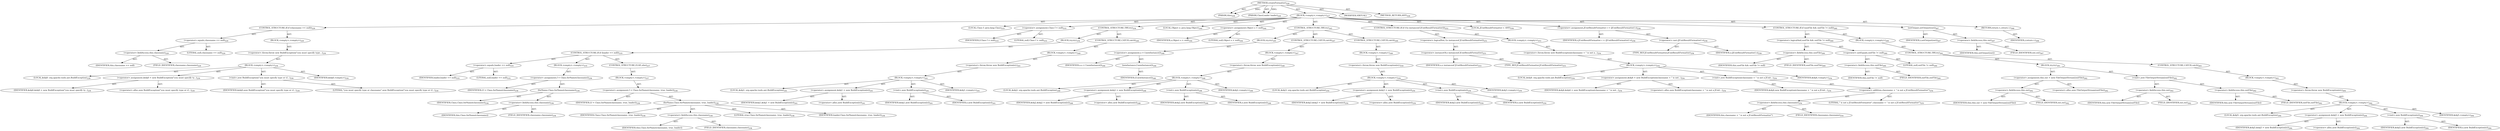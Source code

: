 digraph "createFormatter" {  
"111669149709" [label = <(METHOD,createFormatter)<SUB>226</SUB>> ]
"115964117014" [label = <(PARAM,this)<SUB>226</SUB>> ]
"115964117015" [label = <(PARAM,ClassLoader loader)<SUB>226</SUB>> ]
"25769803796" [label = <(BLOCK,&lt;empty&gt;,&lt;empty&gt;)<SUB>227</SUB>> ]
"47244640263" [label = <(CONTROL_STRUCTURE,IF,if (classname == null))<SUB>229</SUB>> ]
"30064771113" [label = <(&lt;operator&gt;.equals,classname == null)<SUB>229</SUB>> ]
"30064771114" [label = <(&lt;operator&gt;.fieldAccess,this.classname)<SUB>229</SUB>> ]
"68719476767" [label = <(IDENTIFIER,this,classname == null)> ]
"55834574862" [label = <(FIELD_IDENTIFIER,classname,classname)<SUB>229</SUB>> ]
"90194313231" [label = <(LITERAL,null,classname == null)<SUB>229</SUB>> ]
"25769803797" [label = <(BLOCK,&lt;empty&gt;,&lt;empty&gt;)<SUB>229</SUB>> ]
"30064771115" [label = <(&lt;operator&gt;.throw,throw new BuildException(&quot;you must specify type...)<SUB>230</SUB>> ]
"25769803798" [label = <(BLOCK,&lt;empty&gt;,&lt;empty&gt;)<SUB>230</SUB>> ]
"94489280512" [label = <(LOCAL,$obj0: org.apache.tools.ant.BuildException)<SUB>230</SUB>> ]
"30064771116" [label = <(&lt;operator&gt;.assignment,$obj0 = new BuildException(&quot;you must specify ty...)<SUB>230</SUB>> ]
"68719476768" [label = <(IDENTIFIER,$obj0,$obj0 = new BuildException(&quot;you must specify ty...)<SUB>230</SUB>> ]
"30064771117" [label = <(&lt;operator&gt;.alloc,new BuildException(&quot;you must specify type or cl...)<SUB>230</SUB>> ]
"30064771118" [label = <(&lt;init&gt;,new BuildException(&quot;you must specify type or cl...)<SUB>230</SUB>> ]
"68719476769" [label = <(IDENTIFIER,$obj0,new BuildException(&quot;you must specify type or cl...)<SUB>230</SUB>> ]
"90194313232" [label = <(LITERAL,&quot;you must specify type or classname&quot;,new BuildException(&quot;you must specify type or cl...)<SUB>230</SUB>> ]
"68719476770" [label = <(IDENTIFIER,$obj0,&lt;empty&gt;)<SUB>230</SUB>> ]
"94489280513" [label = <(LOCAL,Class f: java.lang.Class)<SUB>233</SUB>> ]
"30064771119" [label = <(&lt;operator&gt;.assignment,Class f = null)<SUB>233</SUB>> ]
"68719476771" [label = <(IDENTIFIER,f,Class f = null)<SUB>233</SUB>> ]
"90194313233" [label = <(LITERAL,null,Class f = null)<SUB>233</SUB>> ]
"47244640264" [label = <(CONTROL_STRUCTURE,TRY,try)<SUB>234</SUB>> ]
"25769803799" [label = <(BLOCK,try,try)<SUB>234</SUB>> ]
"47244640265" [label = <(CONTROL_STRUCTURE,IF,if (loader == null))<SUB>235</SUB>> ]
"30064771120" [label = <(&lt;operator&gt;.equals,loader == null)<SUB>235</SUB>> ]
"68719476772" [label = <(IDENTIFIER,loader,loader == null)<SUB>235</SUB>> ]
"90194313234" [label = <(LITERAL,null,loader == null)<SUB>235</SUB>> ]
"25769803800" [label = <(BLOCK,&lt;empty&gt;,&lt;empty&gt;)<SUB>235</SUB>> ]
"30064771121" [label = <(&lt;operator&gt;.assignment,f = Class.forName(classname))<SUB>236</SUB>> ]
"68719476773" [label = <(IDENTIFIER,f,f = Class.forName(classname))<SUB>236</SUB>> ]
"30064771122" [label = <(forName,Class.forName(classname))<SUB>236</SUB>> ]
"68719476774" [label = <(IDENTIFIER,Class,Class.forName(classname))<SUB>236</SUB>> ]
"30064771123" [label = <(&lt;operator&gt;.fieldAccess,this.classname)<SUB>236</SUB>> ]
"68719476775" [label = <(IDENTIFIER,this,Class.forName(classname))> ]
"55834574863" [label = <(FIELD_IDENTIFIER,classname,classname)<SUB>236</SUB>> ]
"47244640266" [label = <(CONTROL_STRUCTURE,ELSE,else)<SUB>237</SUB>> ]
"25769803801" [label = <(BLOCK,&lt;empty&gt;,&lt;empty&gt;)<SUB>237</SUB>> ]
"30064771124" [label = <(&lt;operator&gt;.assignment,f = Class.forName(classname, true, loader))<SUB>238</SUB>> ]
"68719476776" [label = <(IDENTIFIER,f,f = Class.forName(classname, true, loader))<SUB>238</SUB>> ]
"30064771125" [label = <(forName,Class.forName(classname, true, loader))<SUB>238</SUB>> ]
"68719476777" [label = <(IDENTIFIER,Class,Class.forName(classname, true, loader))<SUB>238</SUB>> ]
"30064771126" [label = <(&lt;operator&gt;.fieldAccess,this.classname)<SUB>238</SUB>> ]
"68719476778" [label = <(IDENTIFIER,this,Class.forName(classname, true, loader))> ]
"55834574864" [label = <(FIELD_IDENTIFIER,classname,classname)<SUB>238</SUB>> ]
"90194313235" [label = <(LITERAL,true,Class.forName(classname, true, loader))<SUB>238</SUB>> ]
"68719476779" [label = <(IDENTIFIER,loader,Class.forName(classname, true, loader))<SUB>238</SUB>> ]
"47244640267" [label = <(CONTROL_STRUCTURE,CATCH,catch)<SUB>240</SUB>> ]
"25769803802" [label = <(BLOCK,&lt;empty&gt;,&lt;empty&gt;)<SUB>240</SUB>> ]
"30064771127" [label = <(&lt;operator&gt;.throw,throw new BuildException(e);)<SUB>241</SUB>> ]
"25769803803" [label = <(BLOCK,&lt;empty&gt;,&lt;empty&gt;)<SUB>241</SUB>> ]
"94489280514" [label = <(LOCAL,$obj1: org.apache.tools.ant.BuildException)<SUB>241</SUB>> ]
"30064771128" [label = <(&lt;operator&gt;.assignment,$obj1 = new BuildException(e))<SUB>241</SUB>> ]
"68719476780" [label = <(IDENTIFIER,$obj1,$obj1 = new BuildException(e))<SUB>241</SUB>> ]
"30064771129" [label = <(&lt;operator&gt;.alloc,new BuildException(e))<SUB>241</SUB>> ]
"30064771130" [label = <(&lt;init&gt;,new BuildException(e))<SUB>241</SUB>> ]
"68719476781" [label = <(IDENTIFIER,$obj1,new BuildException(e))<SUB>241</SUB>> ]
"68719476782" [label = <(IDENTIFIER,e,new BuildException(e))<SUB>241</SUB>> ]
"68719476783" [label = <(IDENTIFIER,$obj1,&lt;empty&gt;)<SUB>241</SUB>> ]
"94489280515" [label = <(LOCAL,Object o: java.lang.Object)<SUB>244</SUB>> ]
"30064771131" [label = <(&lt;operator&gt;.assignment,Object o = null)<SUB>244</SUB>> ]
"68719476784" [label = <(IDENTIFIER,o,Object o = null)<SUB>244</SUB>> ]
"90194313236" [label = <(LITERAL,null,Object o = null)<SUB>244</SUB>> ]
"47244640268" [label = <(CONTROL_STRUCTURE,TRY,try)<SUB>245</SUB>> ]
"25769803804" [label = <(BLOCK,try,try)<SUB>245</SUB>> ]
"30064771132" [label = <(&lt;operator&gt;.assignment,o = f.newInstance())<SUB>246</SUB>> ]
"68719476785" [label = <(IDENTIFIER,o,o = f.newInstance())<SUB>246</SUB>> ]
"30064771133" [label = <(newInstance,f.newInstance())<SUB>246</SUB>> ]
"68719476786" [label = <(IDENTIFIER,f,f.newInstance())<SUB>246</SUB>> ]
"47244640269" [label = <(CONTROL_STRUCTURE,CATCH,catch)<SUB>247</SUB>> ]
"25769803805" [label = <(BLOCK,&lt;empty&gt;,&lt;empty&gt;)<SUB>247</SUB>> ]
"30064771134" [label = <(&lt;operator&gt;.throw,throw new BuildException(e);)<SUB>248</SUB>> ]
"25769803806" [label = <(BLOCK,&lt;empty&gt;,&lt;empty&gt;)<SUB>248</SUB>> ]
"94489280516" [label = <(LOCAL,$obj2: org.apache.tools.ant.BuildException)<SUB>248</SUB>> ]
"30064771135" [label = <(&lt;operator&gt;.assignment,$obj2 = new BuildException(e))<SUB>248</SUB>> ]
"68719476787" [label = <(IDENTIFIER,$obj2,$obj2 = new BuildException(e))<SUB>248</SUB>> ]
"30064771136" [label = <(&lt;operator&gt;.alloc,new BuildException(e))<SUB>248</SUB>> ]
"30064771137" [label = <(&lt;init&gt;,new BuildException(e))<SUB>248</SUB>> ]
"68719476788" [label = <(IDENTIFIER,$obj2,new BuildException(e))<SUB>248</SUB>> ]
"68719476789" [label = <(IDENTIFIER,e,new BuildException(e))<SUB>248</SUB>> ]
"68719476790" [label = <(IDENTIFIER,$obj2,&lt;empty&gt;)<SUB>248</SUB>> ]
"47244640270" [label = <(CONTROL_STRUCTURE,CATCH,catch)<SUB>249</SUB>> ]
"25769803807" [label = <(BLOCK,&lt;empty&gt;,&lt;empty&gt;)<SUB>249</SUB>> ]
"30064771138" [label = <(&lt;operator&gt;.throw,throw new BuildException(e);)<SUB>250</SUB>> ]
"25769803808" [label = <(BLOCK,&lt;empty&gt;,&lt;empty&gt;)<SUB>250</SUB>> ]
"94489280517" [label = <(LOCAL,$obj3: org.apache.tools.ant.BuildException)<SUB>250</SUB>> ]
"30064771139" [label = <(&lt;operator&gt;.assignment,$obj3 = new BuildException(e))<SUB>250</SUB>> ]
"68719476791" [label = <(IDENTIFIER,$obj3,$obj3 = new BuildException(e))<SUB>250</SUB>> ]
"30064771140" [label = <(&lt;operator&gt;.alloc,new BuildException(e))<SUB>250</SUB>> ]
"30064771141" [label = <(&lt;init&gt;,new BuildException(e))<SUB>250</SUB>> ]
"68719476792" [label = <(IDENTIFIER,$obj3,new BuildException(e))<SUB>250</SUB>> ]
"68719476793" [label = <(IDENTIFIER,e,new BuildException(e))<SUB>250</SUB>> ]
"68719476794" [label = <(IDENTIFIER,$obj3,&lt;empty&gt;)<SUB>250</SUB>> ]
"47244640271" [label = <(CONTROL_STRUCTURE,IF,if (!(o instanceof JUnitResultFormatter)))<SUB>253</SUB>> ]
"30064771142" [label = <(&lt;operator&gt;.logicalNot,!(o instanceof JUnitResultFormatter))<SUB>253</SUB>> ]
"30064771143" [label = <(&lt;operator&gt;.instanceOf,o instanceof JUnitResultFormatter)<SUB>253</SUB>> ]
"68719476795" [label = <(IDENTIFIER,o,o instanceof JUnitResultFormatter)<SUB>253</SUB>> ]
"180388626432" [label = <(TYPE_REF,JUnitResultFormatter,JUnitResultFormatter)<SUB>253</SUB>> ]
"25769803809" [label = <(BLOCK,&lt;empty&gt;,&lt;empty&gt;)<SUB>253</SUB>> ]
"30064771144" [label = <(&lt;operator&gt;.throw,throw new BuildException(classname + &quot; is not a...)<SUB>254</SUB>> ]
"25769803810" [label = <(BLOCK,&lt;empty&gt;,&lt;empty&gt;)<SUB>254</SUB>> ]
"94489280518" [label = <(LOCAL,$obj4: org.apache.tools.ant.BuildException)<SUB>254</SUB>> ]
"30064771145" [label = <(&lt;operator&gt;.assignment,$obj4 = new BuildException(classname + &quot; is not...)<SUB>254</SUB>> ]
"68719476796" [label = <(IDENTIFIER,$obj4,$obj4 = new BuildException(classname + &quot; is not...)<SUB>254</SUB>> ]
"30064771146" [label = <(&lt;operator&gt;.alloc,new BuildException(classname + &quot; is not a JUnit...)<SUB>254</SUB>> ]
"30064771147" [label = <(&lt;init&gt;,new BuildException(classname + &quot; is not a JUnit...)<SUB>254</SUB>> ]
"68719476797" [label = <(IDENTIFIER,$obj4,new BuildException(classname + &quot; is not a JUnit...)<SUB>254</SUB>> ]
"30064771148" [label = <(&lt;operator&gt;.addition,classname + &quot; is not a JUnitResultFormatter&quot;)<SUB>254</SUB>> ]
"30064771149" [label = <(&lt;operator&gt;.fieldAccess,this.classname)<SUB>254</SUB>> ]
"68719476798" [label = <(IDENTIFIER,this,classname + &quot; is not a JUnitResultFormatter&quot;)> ]
"55834574865" [label = <(FIELD_IDENTIFIER,classname,classname)<SUB>254</SUB>> ]
"90194313237" [label = <(LITERAL,&quot; is not a JUnitResultFormatter&quot;,classname + &quot; is not a JUnitResultFormatter&quot;)<SUB>255</SUB>> ]
"68719476799" [label = <(IDENTIFIER,$obj4,&lt;empty&gt;)<SUB>254</SUB>> ]
"94489280519" [label = <(LOCAL,JUnitResultFormatter r: ANY)<SUB>258</SUB>> ]
"30064771150" [label = <(&lt;operator&gt;.assignment,JUnitResultFormatter r = (JUnitResultFormatter) o)<SUB>258</SUB>> ]
"68719476800" [label = <(IDENTIFIER,r,JUnitResultFormatter r = (JUnitResultFormatter) o)<SUB>258</SUB>> ]
"30064771151" [label = <(&lt;operator&gt;.cast,(JUnitResultFormatter) o)<SUB>258</SUB>> ]
"180388626433" [label = <(TYPE_REF,JUnitResultFormatter,JUnitResultFormatter)<SUB>258</SUB>> ]
"68719476801" [label = <(IDENTIFIER,o,(JUnitResultFormatter) o)<SUB>258</SUB>> ]
"47244640272" [label = <(CONTROL_STRUCTURE,IF,if (useFile &amp;&amp; outFile != null))<SUB>260</SUB>> ]
"30064771152" [label = <(&lt;operator&gt;.logicalAnd,useFile &amp;&amp; outFile != null)<SUB>260</SUB>> ]
"30064771153" [label = <(&lt;operator&gt;.fieldAccess,this.useFile)<SUB>260</SUB>> ]
"68719476802" [label = <(IDENTIFIER,this,useFile &amp;&amp; outFile != null)> ]
"55834574866" [label = <(FIELD_IDENTIFIER,useFile,useFile)<SUB>260</SUB>> ]
"30064771154" [label = <(&lt;operator&gt;.notEquals,outFile != null)<SUB>260</SUB>> ]
"30064771155" [label = <(&lt;operator&gt;.fieldAccess,this.outFile)<SUB>260</SUB>> ]
"68719476803" [label = <(IDENTIFIER,this,outFile != null)> ]
"55834574867" [label = <(FIELD_IDENTIFIER,outFile,outFile)<SUB>260</SUB>> ]
"90194313238" [label = <(LITERAL,null,outFile != null)<SUB>260</SUB>> ]
"25769803811" [label = <(BLOCK,&lt;empty&gt;,&lt;empty&gt;)<SUB>260</SUB>> ]
"47244640273" [label = <(CONTROL_STRUCTURE,TRY,try)<SUB>261</SUB>> ]
"25769803812" [label = <(BLOCK,try,try)<SUB>261</SUB>> ]
"30064771156" [label = <(&lt;operator&gt;.assignment,this.out = new FileOutputStream(outFile))<SUB>262</SUB>> ]
"30064771157" [label = <(&lt;operator&gt;.fieldAccess,this.out)<SUB>262</SUB>> ]
"68719476804" [label = <(IDENTIFIER,this,this.out = new FileOutputStream(outFile))> ]
"55834574868" [label = <(FIELD_IDENTIFIER,out,out)<SUB>262</SUB>> ]
"30064771158" [label = <(&lt;operator&gt;.alloc,new FileOutputStream(outFile))<SUB>262</SUB>> ]
"30064771159" [label = <(&lt;init&gt;,new FileOutputStream(outFile))<SUB>262</SUB>> ]
"30064771160" [label = <(&lt;operator&gt;.fieldAccess,this.out)<SUB>262</SUB>> ]
"68719476805" [label = <(IDENTIFIER,this,new FileOutputStream(outFile))> ]
"55834574869" [label = <(FIELD_IDENTIFIER,out,out)<SUB>262</SUB>> ]
"30064771161" [label = <(&lt;operator&gt;.fieldAccess,this.outFile)<SUB>262</SUB>> ]
"68719476806" [label = <(IDENTIFIER,this,new FileOutputStream(outFile))> ]
"55834574870" [label = <(FIELD_IDENTIFIER,outFile,outFile)<SUB>262</SUB>> ]
"47244640274" [label = <(CONTROL_STRUCTURE,CATCH,catch)<SUB>263</SUB>> ]
"25769803813" [label = <(BLOCK,&lt;empty&gt;,&lt;empty&gt;)<SUB>263</SUB>> ]
"30064771162" [label = <(&lt;operator&gt;.throw,throw new BuildException(e);)<SUB>264</SUB>> ]
"25769803814" [label = <(BLOCK,&lt;empty&gt;,&lt;empty&gt;)<SUB>264</SUB>> ]
"94489280520" [label = <(LOCAL,$obj5: org.apache.tools.ant.BuildException)<SUB>264</SUB>> ]
"30064771163" [label = <(&lt;operator&gt;.assignment,$obj5 = new BuildException(e))<SUB>264</SUB>> ]
"68719476807" [label = <(IDENTIFIER,$obj5,$obj5 = new BuildException(e))<SUB>264</SUB>> ]
"30064771164" [label = <(&lt;operator&gt;.alloc,new BuildException(e))<SUB>264</SUB>> ]
"30064771165" [label = <(&lt;init&gt;,new BuildException(e))<SUB>264</SUB>> ]
"68719476808" [label = <(IDENTIFIER,$obj5,new BuildException(e))<SUB>264</SUB>> ]
"68719476809" [label = <(IDENTIFIER,e,new BuildException(e))<SUB>264</SUB>> ]
"68719476810" [label = <(IDENTIFIER,$obj5,&lt;empty&gt;)<SUB>264</SUB>> ]
"30064771166" [label = <(setOutput,setOutput(out))<SUB>267</SUB>> ]
"68719476811" [label = <(IDENTIFIER,r,setOutput(out))<SUB>267</SUB>> ]
"30064771167" [label = <(&lt;operator&gt;.fieldAccess,this.out)<SUB>267</SUB>> ]
"68719476812" [label = <(IDENTIFIER,this,setOutput(out))> ]
"55834574871" [label = <(FIELD_IDENTIFIER,out,out)<SUB>267</SUB>> ]
"146028888071" [label = <(RETURN,return r;,return r;)<SUB>268</SUB>> ]
"68719476813" [label = <(IDENTIFIER,r,return r;)<SUB>268</SUB>> ]
"133143986206" [label = <(MODIFIER,VIRTUAL)> ]
"128849018893" [label = <(METHOD_RETURN,ANY)<SUB>226</SUB>> ]
  "111669149709" -> "115964117014"  [ label = "AST: "] 
  "111669149709" -> "115964117015"  [ label = "AST: "] 
  "111669149709" -> "25769803796"  [ label = "AST: "] 
  "111669149709" -> "133143986206"  [ label = "AST: "] 
  "111669149709" -> "128849018893"  [ label = "AST: "] 
  "25769803796" -> "47244640263"  [ label = "AST: "] 
  "25769803796" -> "94489280513"  [ label = "AST: "] 
  "25769803796" -> "30064771119"  [ label = "AST: "] 
  "25769803796" -> "47244640264"  [ label = "AST: "] 
  "25769803796" -> "94489280515"  [ label = "AST: "] 
  "25769803796" -> "30064771131"  [ label = "AST: "] 
  "25769803796" -> "47244640268"  [ label = "AST: "] 
  "25769803796" -> "47244640271"  [ label = "AST: "] 
  "25769803796" -> "94489280519"  [ label = "AST: "] 
  "25769803796" -> "30064771150"  [ label = "AST: "] 
  "25769803796" -> "47244640272"  [ label = "AST: "] 
  "25769803796" -> "30064771166"  [ label = "AST: "] 
  "25769803796" -> "146028888071"  [ label = "AST: "] 
  "47244640263" -> "30064771113"  [ label = "AST: "] 
  "47244640263" -> "25769803797"  [ label = "AST: "] 
  "30064771113" -> "30064771114"  [ label = "AST: "] 
  "30064771113" -> "90194313231"  [ label = "AST: "] 
  "30064771114" -> "68719476767"  [ label = "AST: "] 
  "30064771114" -> "55834574862"  [ label = "AST: "] 
  "25769803797" -> "30064771115"  [ label = "AST: "] 
  "30064771115" -> "25769803798"  [ label = "AST: "] 
  "25769803798" -> "94489280512"  [ label = "AST: "] 
  "25769803798" -> "30064771116"  [ label = "AST: "] 
  "25769803798" -> "30064771118"  [ label = "AST: "] 
  "25769803798" -> "68719476770"  [ label = "AST: "] 
  "30064771116" -> "68719476768"  [ label = "AST: "] 
  "30064771116" -> "30064771117"  [ label = "AST: "] 
  "30064771118" -> "68719476769"  [ label = "AST: "] 
  "30064771118" -> "90194313232"  [ label = "AST: "] 
  "30064771119" -> "68719476771"  [ label = "AST: "] 
  "30064771119" -> "90194313233"  [ label = "AST: "] 
  "47244640264" -> "25769803799"  [ label = "AST: "] 
  "47244640264" -> "47244640267"  [ label = "AST: "] 
  "25769803799" -> "47244640265"  [ label = "AST: "] 
  "47244640265" -> "30064771120"  [ label = "AST: "] 
  "47244640265" -> "25769803800"  [ label = "AST: "] 
  "47244640265" -> "47244640266"  [ label = "AST: "] 
  "30064771120" -> "68719476772"  [ label = "AST: "] 
  "30064771120" -> "90194313234"  [ label = "AST: "] 
  "25769803800" -> "30064771121"  [ label = "AST: "] 
  "30064771121" -> "68719476773"  [ label = "AST: "] 
  "30064771121" -> "30064771122"  [ label = "AST: "] 
  "30064771122" -> "68719476774"  [ label = "AST: "] 
  "30064771122" -> "30064771123"  [ label = "AST: "] 
  "30064771123" -> "68719476775"  [ label = "AST: "] 
  "30064771123" -> "55834574863"  [ label = "AST: "] 
  "47244640266" -> "25769803801"  [ label = "AST: "] 
  "25769803801" -> "30064771124"  [ label = "AST: "] 
  "30064771124" -> "68719476776"  [ label = "AST: "] 
  "30064771124" -> "30064771125"  [ label = "AST: "] 
  "30064771125" -> "68719476777"  [ label = "AST: "] 
  "30064771125" -> "30064771126"  [ label = "AST: "] 
  "30064771125" -> "90194313235"  [ label = "AST: "] 
  "30064771125" -> "68719476779"  [ label = "AST: "] 
  "30064771126" -> "68719476778"  [ label = "AST: "] 
  "30064771126" -> "55834574864"  [ label = "AST: "] 
  "47244640267" -> "25769803802"  [ label = "AST: "] 
  "25769803802" -> "30064771127"  [ label = "AST: "] 
  "30064771127" -> "25769803803"  [ label = "AST: "] 
  "25769803803" -> "94489280514"  [ label = "AST: "] 
  "25769803803" -> "30064771128"  [ label = "AST: "] 
  "25769803803" -> "30064771130"  [ label = "AST: "] 
  "25769803803" -> "68719476783"  [ label = "AST: "] 
  "30064771128" -> "68719476780"  [ label = "AST: "] 
  "30064771128" -> "30064771129"  [ label = "AST: "] 
  "30064771130" -> "68719476781"  [ label = "AST: "] 
  "30064771130" -> "68719476782"  [ label = "AST: "] 
  "30064771131" -> "68719476784"  [ label = "AST: "] 
  "30064771131" -> "90194313236"  [ label = "AST: "] 
  "47244640268" -> "25769803804"  [ label = "AST: "] 
  "47244640268" -> "47244640269"  [ label = "AST: "] 
  "47244640268" -> "47244640270"  [ label = "AST: "] 
  "25769803804" -> "30064771132"  [ label = "AST: "] 
  "30064771132" -> "68719476785"  [ label = "AST: "] 
  "30064771132" -> "30064771133"  [ label = "AST: "] 
  "30064771133" -> "68719476786"  [ label = "AST: "] 
  "47244640269" -> "25769803805"  [ label = "AST: "] 
  "25769803805" -> "30064771134"  [ label = "AST: "] 
  "30064771134" -> "25769803806"  [ label = "AST: "] 
  "25769803806" -> "94489280516"  [ label = "AST: "] 
  "25769803806" -> "30064771135"  [ label = "AST: "] 
  "25769803806" -> "30064771137"  [ label = "AST: "] 
  "25769803806" -> "68719476790"  [ label = "AST: "] 
  "30064771135" -> "68719476787"  [ label = "AST: "] 
  "30064771135" -> "30064771136"  [ label = "AST: "] 
  "30064771137" -> "68719476788"  [ label = "AST: "] 
  "30064771137" -> "68719476789"  [ label = "AST: "] 
  "47244640270" -> "25769803807"  [ label = "AST: "] 
  "25769803807" -> "30064771138"  [ label = "AST: "] 
  "30064771138" -> "25769803808"  [ label = "AST: "] 
  "25769803808" -> "94489280517"  [ label = "AST: "] 
  "25769803808" -> "30064771139"  [ label = "AST: "] 
  "25769803808" -> "30064771141"  [ label = "AST: "] 
  "25769803808" -> "68719476794"  [ label = "AST: "] 
  "30064771139" -> "68719476791"  [ label = "AST: "] 
  "30064771139" -> "30064771140"  [ label = "AST: "] 
  "30064771141" -> "68719476792"  [ label = "AST: "] 
  "30064771141" -> "68719476793"  [ label = "AST: "] 
  "47244640271" -> "30064771142"  [ label = "AST: "] 
  "47244640271" -> "25769803809"  [ label = "AST: "] 
  "30064771142" -> "30064771143"  [ label = "AST: "] 
  "30064771143" -> "68719476795"  [ label = "AST: "] 
  "30064771143" -> "180388626432"  [ label = "AST: "] 
  "25769803809" -> "30064771144"  [ label = "AST: "] 
  "30064771144" -> "25769803810"  [ label = "AST: "] 
  "25769803810" -> "94489280518"  [ label = "AST: "] 
  "25769803810" -> "30064771145"  [ label = "AST: "] 
  "25769803810" -> "30064771147"  [ label = "AST: "] 
  "25769803810" -> "68719476799"  [ label = "AST: "] 
  "30064771145" -> "68719476796"  [ label = "AST: "] 
  "30064771145" -> "30064771146"  [ label = "AST: "] 
  "30064771147" -> "68719476797"  [ label = "AST: "] 
  "30064771147" -> "30064771148"  [ label = "AST: "] 
  "30064771148" -> "30064771149"  [ label = "AST: "] 
  "30064771148" -> "90194313237"  [ label = "AST: "] 
  "30064771149" -> "68719476798"  [ label = "AST: "] 
  "30064771149" -> "55834574865"  [ label = "AST: "] 
  "30064771150" -> "68719476800"  [ label = "AST: "] 
  "30064771150" -> "30064771151"  [ label = "AST: "] 
  "30064771151" -> "180388626433"  [ label = "AST: "] 
  "30064771151" -> "68719476801"  [ label = "AST: "] 
  "47244640272" -> "30064771152"  [ label = "AST: "] 
  "47244640272" -> "25769803811"  [ label = "AST: "] 
  "30064771152" -> "30064771153"  [ label = "AST: "] 
  "30064771152" -> "30064771154"  [ label = "AST: "] 
  "30064771153" -> "68719476802"  [ label = "AST: "] 
  "30064771153" -> "55834574866"  [ label = "AST: "] 
  "30064771154" -> "30064771155"  [ label = "AST: "] 
  "30064771154" -> "90194313238"  [ label = "AST: "] 
  "30064771155" -> "68719476803"  [ label = "AST: "] 
  "30064771155" -> "55834574867"  [ label = "AST: "] 
  "25769803811" -> "47244640273"  [ label = "AST: "] 
  "47244640273" -> "25769803812"  [ label = "AST: "] 
  "47244640273" -> "47244640274"  [ label = "AST: "] 
  "25769803812" -> "30064771156"  [ label = "AST: "] 
  "25769803812" -> "30064771159"  [ label = "AST: "] 
  "30064771156" -> "30064771157"  [ label = "AST: "] 
  "30064771156" -> "30064771158"  [ label = "AST: "] 
  "30064771157" -> "68719476804"  [ label = "AST: "] 
  "30064771157" -> "55834574868"  [ label = "AST: "] 
  "30064771159" -> "30064771160"  [ label = "AST: "] 
  "30064771159" -> "30064771161"  [ label = "AST: "] 
  "30064771160" -> "68719476805"  [ label = "AST: "] 
  "30064771160" -> "55834574869"  [ label = "AST: "] 
  "30064771161" -> "68719476806"  [ label = "AST: "] 
  "30064771161" -> "55834574870"  [ label = "AST: "] 
  "47244640274" -> "25769803813"  [ label = "AST: "] 
  "25769803813" -> "30064771162"  [ label = "AST: "] 
  "30064771162" -> "25769803814"  [ label = "AST: "] 
  "25769803814" -> "94489280520"  [ label = "AST: "] 
  "25769803814" -> "30064771163"  [ label = "AST: "] 
  "25769803814" -> "30064771165"  [ label = "AST: "] 
  "25769803814" -> "68719476810"  [ label = "AST: "] 
  "30064771163" -> "68719476807"  [ label = "AST: "] 
  "30064771163" -> "30064771164"  [ label = "AST: "] 
  "30064771165" -> "68719476808"  [ label = "AST: "] 
  "30064771165" -> "68719476809"  [ label = "AST: "] 
  "30064771166" -> "68719476811"  [ label = "AST: "] 
  "30064771166" -> "30064771167"  [ label = "AST: "] 
  "30064771167" -> "68719476812"  [ label = "AST: "] 
  "30064771167" -> "55834574871"  [ label = "AST: "] 
  "146028888071" -> "68719476813"  [ label = "AST: "] 
  "111669149709" -> "115964117014"  [ label = "DDG: "] 
  "111669149709" -> "115964117015"  [ label = "DDG: "] 
}
